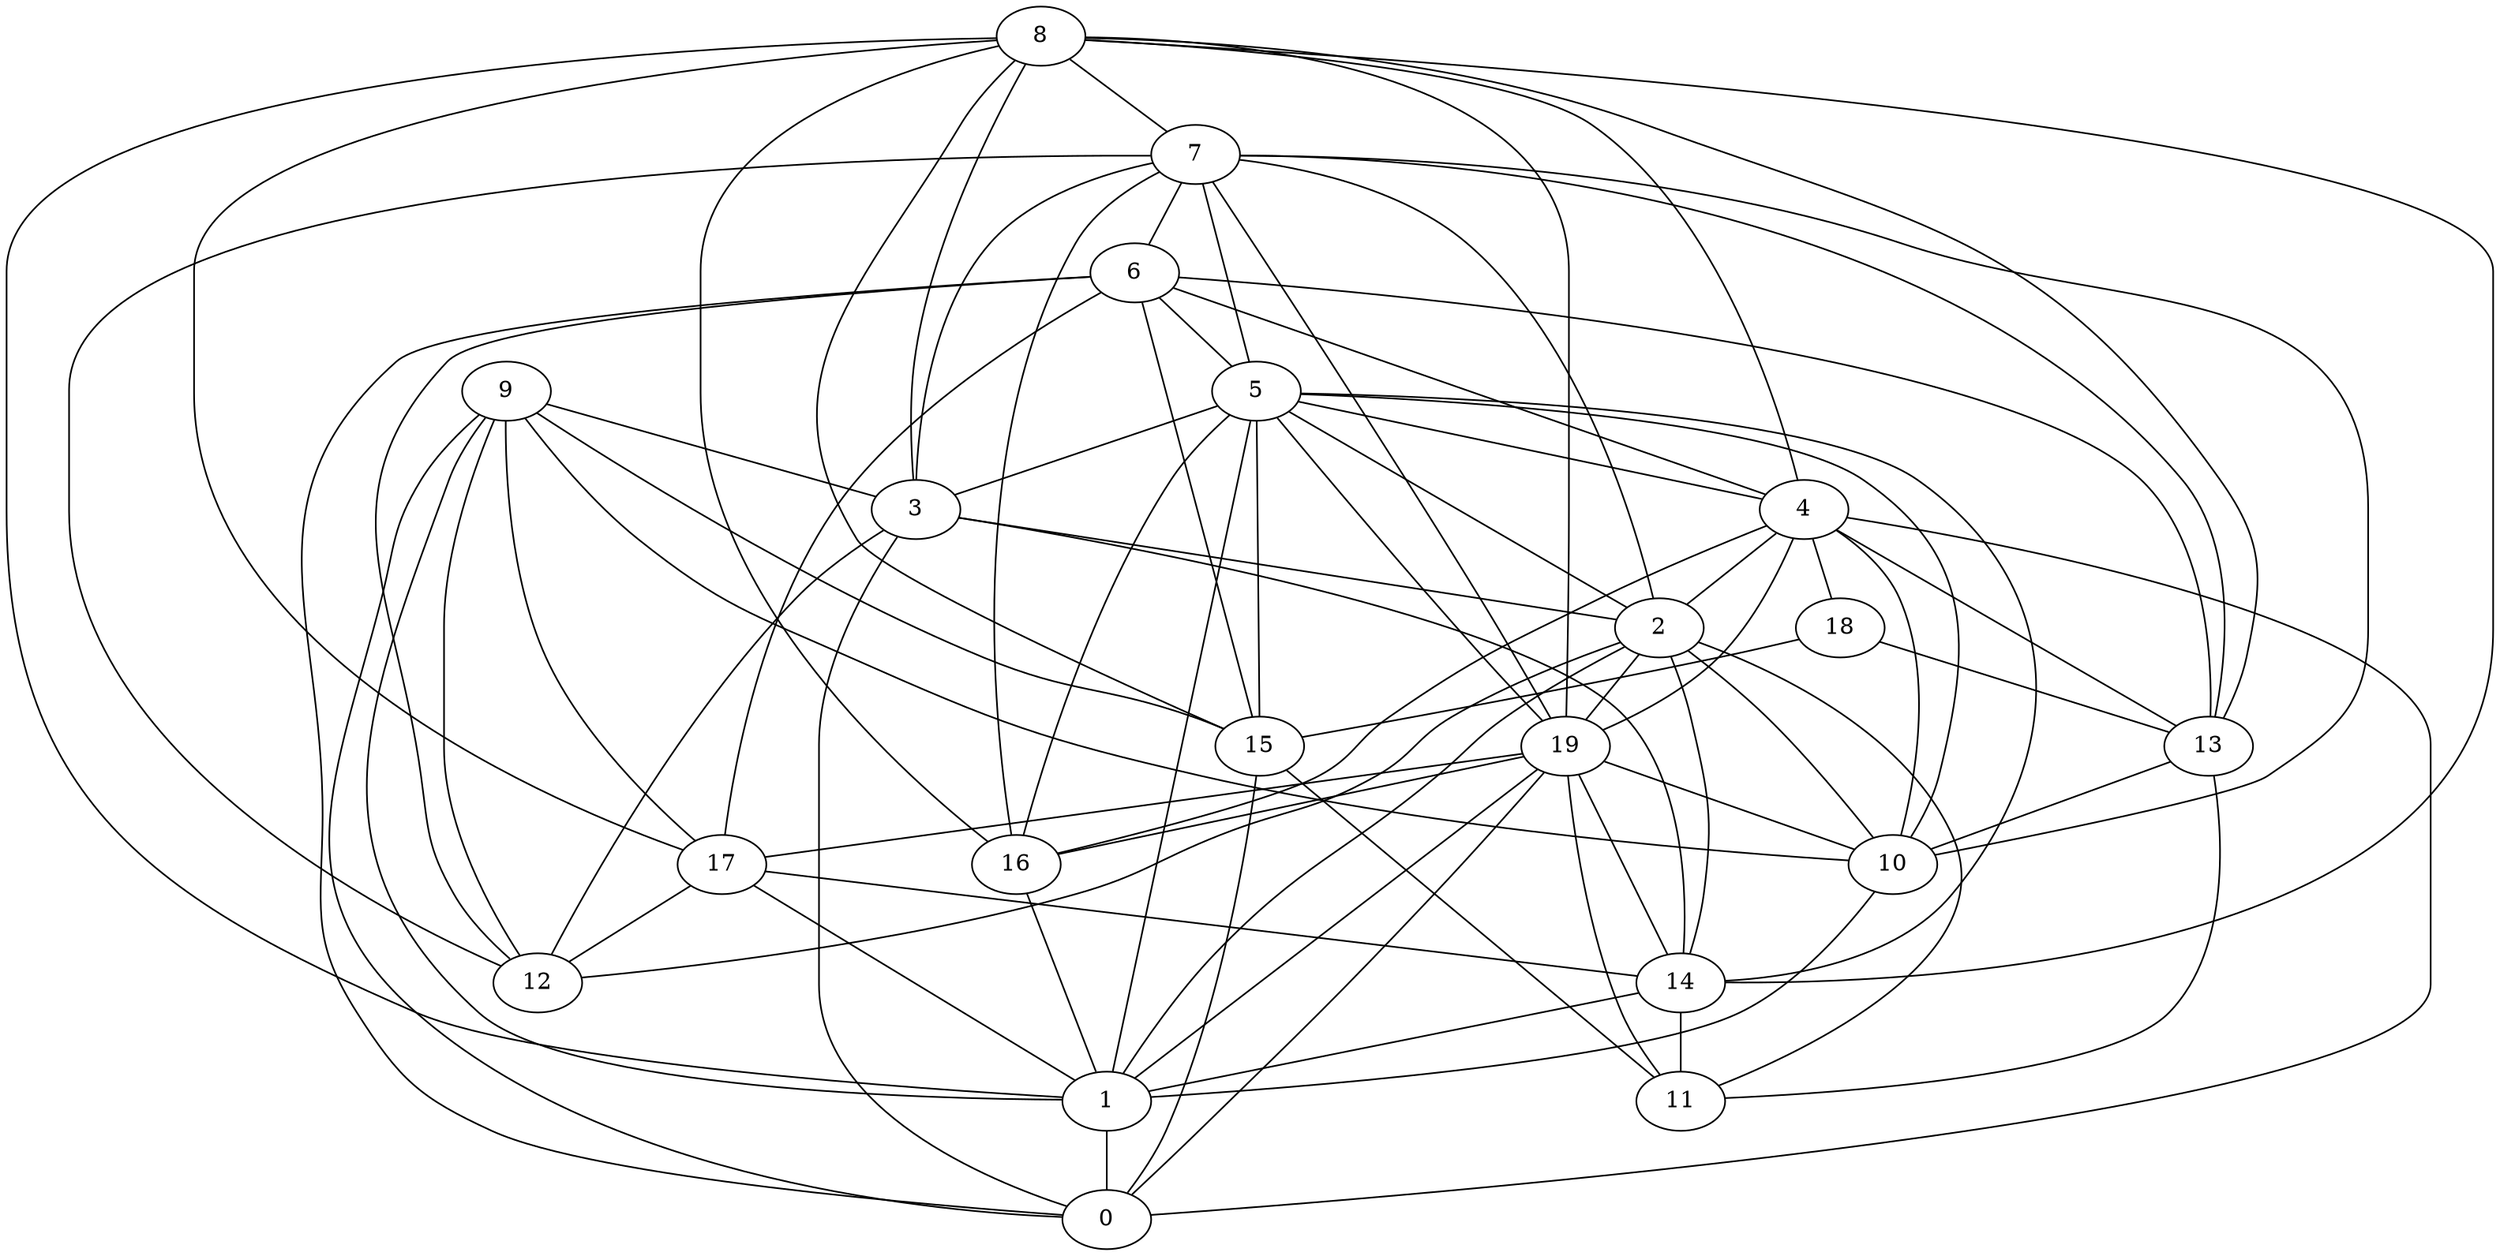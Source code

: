digraph GG_graph {

subgraph G_graph {
edge [color = black]
"3" -> "12" [dir = none]
"18" -> "15" [dir = none]
"9" -> "10" [dir = none]
"9" -> "15" [dir = none]
"9" -> "17" [dir = none]
"7" -> "16" [dir = none]
"7" -> "6" [dir = none]
"7" -> "12" [dir = none]
"7" -> "10" [dir = none]
"15" -> "11" [dir = none]
"15" -> "0" [dir = none]
"8" -> "13" [dir = none]
"8" -> "15" [dir = none]
"5" -> "14" [dir = none]
"5" -> "10" [dir = none]
"19" -> "1" [dir = none]
"19" -> "10" [dir = none]
"2" -> "12" [dir = none]
"4" -> "2" [dir = none]
"19" -> "16" [dir = none]
"5" -> "1" [dir = none]
"14" -> "1" [dir = none]
"8" -> "17" [dir = none]
"8" -> "4" [dir = none]
"8" -> "3" [dir = none]
"14" -> "11" [dir = none]
"19" -> "17" [dir = none]
"5" -> "3" [dir = none]
"17" -> "1" [dir = none]
"19" -> "11" [dir = none]
"5" -> "19" [dir = none]
"3" -> "14" [dir = none]
"9" -> "1" [dir = none]
"19" -> "0" [dir = none]
"9" -> "0" [dir = none]
"8" -> "14" [dir = none]
"2" -> "10" [dir = none]
"10" -> "1" [dir = none]
"13" -> "10" [dir = none]
"19" -> "14" [dir = none]
"1" -> "0" [dir = none]
"3" -> "0" [dir = none]
"13" -> "11" [dir = none]
"18" -> "13" [dir = none]
"8" -> "1" [dir = none]
"5" -> "16" [dir = none]
"4" -> "16" [dir = none]
"8" -> "19" [dir = none]
"6" -> "17" [dir = none]
"2" -> "14" [dir = none]
"4" -> "13" [dir = none]
"6" -> "15" [dir = none]
"5" -> "2" [dir = none]
"7" -> "3" [dir = none]
"8" -> "16" [dir = none]
"6" -> "12" [dir = none]
"5" -> "4" [dir = none]
"2" -> "1" [dir = none]
"4" -> "0" [dir = none]
"2" -> "19" [dir = none]
"16" -> "1" [dir = none]
"9" -> "3" [dir = none]
"8" -> "7" [dir = none]
"4" -> "18" [dir = none]
"6" -> "4" [dir = none]
"9" -> "12" [dir = none]
"4" -> "10" [dir = none]
"2" -> "11" [dir = none]
"5" -> "15" [dir = none]
"7" -> "5" [dir = none]
"6" -> "0" [dir = none]
"6" -> "5" [dir = none]
"3" -> "2" [dir = none]
"7" -> "2" [dir = none]
"17" -> "12" [dir = none]
"6" -> "13" [dir = none]
"7" -> "19" [dir = none]
"17" -> "14" [dir = none]
"7" -> "13" [dir = none]
"4" -> "19" [dir = none]
}

}
